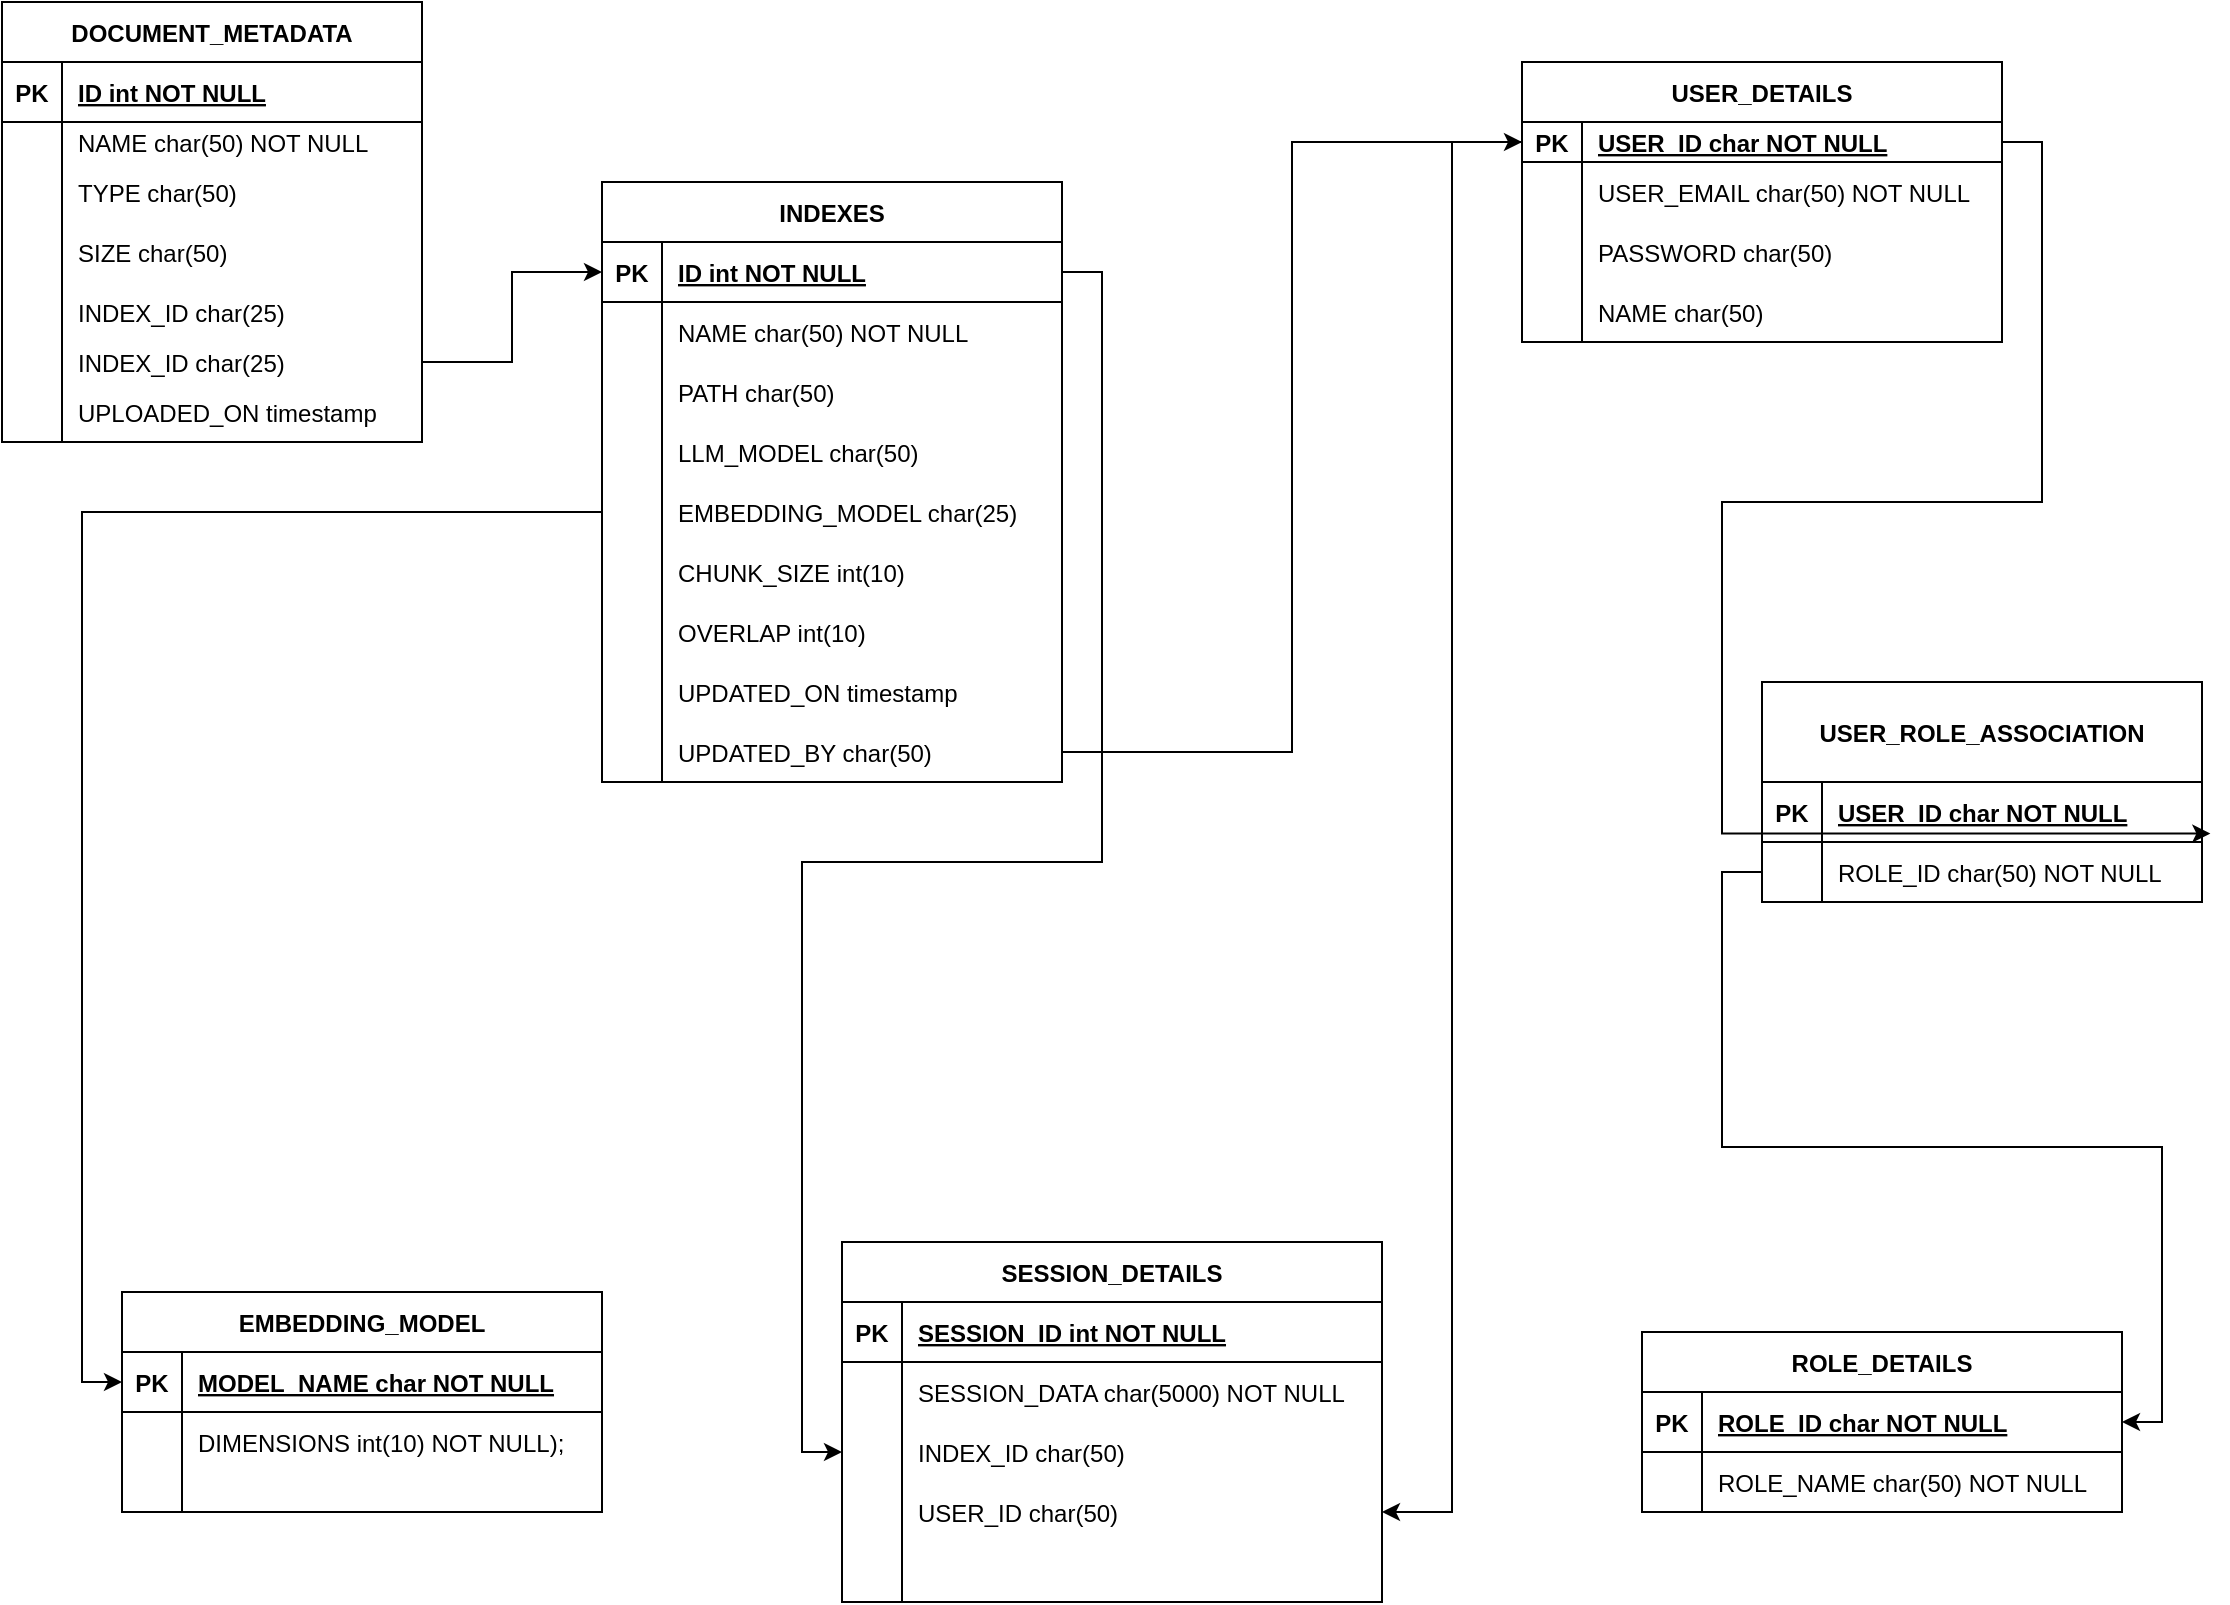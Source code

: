 <mxfile version="23.1.5" type="github">
  <diagram name="Page-1" id="3gKNYma51XIBXR1FNmMy">
    <mxGraphModel dx="2295" dy="815" grid="1" gridSize="10" guides="1" tooltips="1" connect="1" arrows="1" fold="1" page="1" pageScale="1" pageWidth="827" pageHeight="1169" math="0" shadow="0">
      <root>
        <mxCell id="0" />
        <mxCell id="1" parent="0" />
        <mxCell id="nR1EskQ-tZVImP8CakzI-69" value="DOCUMENT_METADATA" style="shape=table;startSize=30;container=1;collapsible=1;childLayout=tableLayout;fixedRows=1;rowLines=0;fontStyle=1;align=center;resizeLast=1;" vertex="1" parent="1">
          <mxGeometry x="-190" y="70" width="210" height="220" as="geometry" />
        </mxCell>
        <mxCell id="nR1EskQ-tZVImP8CakzI-70" value="" style="shape=tableRow;horizontal=0;startSize=0;swimlaneHead=0;swimlaneBody=0;fillColor=none;collapsible=0;dropTarget=0;points=[[0,0.5],[1,0.5]];portConstraint=eastwest;strokeColor=inherit;top=0;left=0;right=0;bottom=1;" vertex="1" parent="nR1EskQ-tZVImP8CakzI-69">
          <mxGeometry y="30" width="210" height="30" as="geometry" />
        </mxCell>
        <mxCell id="nR1EskQ-tZVImP8CakzI-71" value="PK" style="shape=partialRectangle;overflow=hidden;connectable=0;fillColor=none;strokeColor=inherit;top=0;left=0;bottom=0;right=0;fontStyle=1;" vertex="1" parent="nR1EskQ-tZVImP8CakzI-70">
          <mxGeometry width="30" height="30" as="geometry">
            <mxRectangle width="30" height="30" as="alternateBounds" />
          </mxGeometry>
        </mxCell>
        <mxCell id="nR1EskQ-tZVImP8CakzI-72" value="ID int NOT NULL " style="shape=partialRectangle;overflow=hidden;connectable=0;fillColor=none;align=left;strokeColor=inherit;top=0;left=0;bottom=0;right=0;spacingLeft=6;fontStyle=5;" vertex="1" parent="nR1EskQ-tZVImP8CakzI-70">
          <mxGeometry x="30" width="180" height="30" as="geometry">
            <mxRectangle width="180" height="30" as="alternateBounds" />
          </mxGeometry>
        </mxCell>
        <mxCell id="nR1EskQ-tZVImP8CakzI-73" value="" style="shape=tableRow;horizontal=0;startSize=0;swimlaneHead=0;swimlaneBody=0;fillColor=none;collapsible=0;dropTarget=0;points=[[0,0.5],[1,0.5]];portConstraint=eastwest;strokeColor=inherit;top=0;left=0;right=0;bottom=0;" vertex="1" parent="nR1EskQ-tZVImP8CakzI-69">
          <mxGeometry y="60" width="210" height="20" as="geometry" />
        </mxCell>
        <mxCell id="nR1EskQ-tZVImP8CakzI-74" value="" style="shape=partialRectangle;overflow=hidden;connectable=0;fillColor=none;strokeColor=inherit;top=0;left=0;bottom=0;right=0;" vertex="1" parent="nR1EskQ-tZVImP8CakzI-73">
          <mxGeometry width="30" height="20" as="geometry">
            <mxRectangle width="30" height="20" as="alternateBounds" />
          </mxGeometry>
        </mxCell>
        <mxCell id="nR1EskQ-tZVImP8CakzI-75" value="NAME char(50) NOT NULL" style="shape=partialRectangle;overflow=hidden;connectable=0;fillColor=none;align=left;strokeColor=inherit;top=0;left=0;bottom=0;right=0;spacingLeft=6;" vertex="1" parent="nR1EskQ-tZVImP8CakzI-73">
          <mxGeometry x="30" width="180" height="20" as="geometry">
            <mxRectangle width="180" height="20" as="alternateBounds" />
          </mxGeometry>
        </mxCell>
        <mxCell id="nR1EskQ-tZVImP8CakzI-76" value="" style="shape=tableRow;horizontal=0;startSize=0;swimlaneHead=0;swimlaneBody=0;fillColor=none;collapsible=0;dropTarget=0;points=[[0,0.5],[1,0.5]];portConstraint=eastwest;strokeColor=inherit;top=0;left=0;right=0;bottom=0;" vertex="1" parent="nR1EskQ-tZVImP8CakzI-69">
          <mxGeometry y="80" width="210" height="30" as="geometry" />
        </mxCell>
        <mxCell id="nR1EskQ-tZVImP8CakzI-77" value="" style="shape=partialRectangle;overflow=hidden;connectable=0;fillColor=none;strokeColor=inherit;top=0;left=0;bottom=0;right=0;" vertex="1" parent="nR1EskQ-tZVImP8CakzI-76">
          <mxGeometry width="30" height="30" as="geometry">
            <mxRectangle width="30" height="30" as="alternateBounds" />
          </mxGeometry>
        </mxCell>
        <mxCell id="nR1EskQ-tZVImP8CakzI-78" value="TYPE char(50)" style="shape=partialRectangle;overflow=hidden;connectable=0;fillColor=none;align=left;strokeColor=inherit;top=0;left=0;bottom=0;right=0;spacingLeft=6;" vertex="1" parent="nR1EskQ-tZVImP8CakzI-76">
          <mxGeometry x="30" width="180" height="30" as="geometry">
            <mxRectangle width="180" height="30" as="alternateBounds" />
          </mxGeometry>
        </mxCell>
        <mxCell id="nR1EskQ-tZVImP8CakzI-79" value="" style="shape=tableRow;horizontal=0;startSize=0;swimlaneHead=0;swimlaneBody=0;fillColor=none;collapsible=0;dropTarget=0;points=[[0,0.5],[1,0.5]];portConstraint=eastwest;strokeColor=inherit;top=0;left=0;right=0;bottom=0;" vertex="1" parent="nR1EskQ-tZVImP8CakzI-69">
          <mxGeometry y="110" width="210" height="30" as="geometry" />
        </mxCell>
        <mxCell id="nR1EskQ-tZVImP8CakzI-80" value="" style="shape=partialRectangle;overflow=hidden;connectable=0;fillColor=none;strokeColor=inherit;top=0;left=0;bottom=0;right=0;" vertex="1" parent="nR1EskQ-tZVImP8CakzI-79">
          <mxGeometry width="30" height="30" as="geometry">
            <mxRectangle width="30" height="30" as="alternateBounds" />
          </mxGeometry>
        </mxCell>
        <mxCell id="nR1EskQ-tZVImP8CakzI-81" value="SIZE char(50)" style="shape=partialRectangle;overflow=hidden;connectable=0;fillColor=none;align=left;strokeColor=inherit;top=0;left=0;bottom=0;right=0;spacingLeft=6;" vertex="1" parent="nR1EskQ-tZVImP8CakzI-79">
          <mxGeometry x="30" width="180" height="30" as="geometry">
            <mxRectangle width="180" height="30" as="alternateBounds" />
          </mxGeometry>
        </mxCell>
        <mxCell id="nR1EskQ-tZVImP8CakzI-82" value="" style="shape=tableRow;horizontal=0;startSize=0;swimlaneHead=0;swimlaneBody=0;fillColor=none;collapsible=0;dropTarget=0;points=[[0,0.5],[1,0.5]];portConstraint=eastwest;strokeColor=inherit;top=0;left=0;right=0;bottom=0;" vertex="1" parent="nR1EskQ-tZVImP8CakzI-69">
          <mxGeometry y="140" width="210" height="30" as="geometry" />
        </mxCell>
        <mxCell id="nR1EskQ-tZVImP8CakzI-83" value="" style="shape=partialRectangle;overflow=hidden;connectable=0;fillColor=none;strokeColor=inherit;top=0;left=0;bottom=0;right=0;" vertex="1" parent="nR1EskQ-tZVImP8CakzI-82">
          <mxGeometry width="30" height="30" as="geometry">
            <mxRectangle width="30" height="30" as="alternateBounds" />
          </mxGeometry>
        </mxCell>
        <mxCell id="nR1EskQ-tZVImP8CakzI-84" value="INDEX_ID char(25)" style="shape=partialRectangle;overflow=hidden;connectable=0;fillColor=none;align=left;strokeColor=inherit;top=0;left=0;bottom=0;right=0;spacingLeft=6;" vertex="1" parent="nR1EskQ-tZVImP8CakzI-82">
          <mxGeometry x="30" width="180" height="30" as="geometry">
            <mxRectangle width="180" height="30" as="alternateBounds" />
          </mxGeometry>
        </mxCell>
        <mxCell id="nR1EskQ-tZVImP8CakzI-116" value="" style="shape=tableRow;horizontal=0;startSize=0;swimlaneHead=0;swimlaneBody=0;fillColor=none;collapsible=0;dropTarget=0;points=[[0,0.5],[1,0.5]];portConstraint=eastwest;strokeColor=inherit;top=0;left=0;right=0;bottom=0;" vertex="1" parent="nR1EskQ-tZVImP8CakzI-69">
          <mxGeometry y="170" width="210" height="20" as="geometry" />
        </mxCell>
        <mxCell id="nR1EskQ-tZVImP8CakzI-117" value="" style="shape=partialRectangle;overflow=hidden;connectable=0;fillColor=none;strokeColor=inherit;top=0;left=0;bottom=0;right=0;" vertex="1" parent="nR1EskQ-tZVImP8CakzI-116">
          <mxGeometry width="30" height="20" as="geometry">
            <mxRectangle width="30" height="20" as="alternateBounds" />
          </mxGeometry>
        </mxCell>
        <mxCell id="nR1EskQ-tZVImP8CakzI-118" value="INDEX_ID char(25)" style="shape=partialRectangle;overflow=hidden;connectable=0;fillColor=none;align=left;strokeColor=inherit;top=0;left=0;bottom=0;right=0;spacingLeft=6;" vertex="1" parent="nR1EskQ-tZVImP8CakzI-116">
          <mxGeometry x="30" width="180" height="20" as="geometry">
            <mxRectangle width="180" height="20" as="alternateBounds" />
          </mxGeometry>
        </mxCell>
        <mxCell id="nR1EskQ-tZVImP8CakzI-85" value="" style="shape=tableRow;horizontal=0;startSize=0;swimlaneHead=0;swimlaneBody=0;fillColor=none;collapsible=0;dropTarget=0;points=[[0,0.5],[1,0.5]];portConstraint=eastwest;strokeColor=inherit;top=0;left=0;right=0;bottom=0;" vertex="1" parent="nR1EskQ-tZVImP8CakzI-69">
          <mxGeometry y="190" width="210" height="30" as="geometry" />
        </mxCell>
        <mxCell id="nR1EskQ-tZVImP8CakzI-86" value="" style="shape=partialRectangle;overflow=hidden;connectable=0;fillColor=none;strokeColor=inherit;top=0;left=0;bottom=0;right=0;" vertex="1" parent="nR1EskQ-tZVImP8CakzI-85">
          <mxGeometry width="30" height="30" as="geometry">
            <mxRectangle width="30" height="30" as="alternateBounds" />
          </mxGeometry>
        </mxCell>
        <mxCell id="nR1EskQ-tZVImP8CakzI-87" value="UPLOADED_ON timestamp" style="shape=partialRectangle;overflow=hidden;connectable=0;fillColor=none;align=left;strokeColor=inherit;top=0;left=0;bottom=0;right=0;spacingLeft=6;" vertex="1" parent="nR1EskQ-tZVImP8CakzI-85">
          <mxGeometry x="30" width="180" height="30" as="geometry">
            <mxRectangle width="180" height="30" as="alternateBounds" />
          </mxGeometry>
        </mxCell>
        <mxCell id="nR1EskQ-tZVImP8CakzI-88" value="INDEXES" style="shape=table;startSize=30;container=1;collapsible=1;childLayout=tableLayout;fixedRows=1;rowLines=0;fontStyle=1;align=center;resizeLast=1;" vertex="1" parent="1">
          <mxGeometry x="110" y="160" width="230" height="300" as="geometry" />
        </mxCell>
        <mxCell id="nR1EskQ-tZVImP8CakzI-89" value="" style="shape=tableRow;horizontal=0;startSize=0;swimlaneHead=0;swimlaneBody=0;fillColor=none;collapsible=0;dropTarget=0;points=[[0,0.5],[1,0.5]];portConstraint=eastwest;strokeColor=inherit;top=0;left=0;right=0;bottom=1;" vertex="1" parent="nR1EskQ-tZVImP8CakzI-88">
          <mxGeometry y="30" width="230" height="30" as="geometry" />
        </mxCell>
        <mxCell id="nR1EskQ-tZVImP8CakzI-90" value="PK" style="shape=partialRectangle;overflow=hidden;connectable=0;fillColor=none;strokeColor=inherit;top=0;left=0;bottom=0;right=0;fontStyle=1;" vertex="1" parent="nR1EskQ-tZVImP8CakzI-89">
          <mxGeometry width="30" height="30" as="geometry">
            <mxRectangle width="30" height="30" as="alternateBounds" />
          </mxGeometry>
        </mxCell>
        <mxCell id="nR1EskQ-tZVImP8CakzI-91" value="ID int NOT NULL " style="shape=partialRectangle;overflow=hidden;connectable=0;fillColor=none;align=left;strokeColor=inherit;top=0;left=0;bottom=0;right=0;spacingLeft=6;fontStyle=5;" vertex="1" parent="nR1EskQ-tZVImP8CakzI-89">
          <mxGeometry x="30" width="200" height="30" as="geometry">
            <mxRectangle width="200" height="30" as="alternateBounds" />
          </mxGeometry>
        </mxCell>
        <mxCell id="nR1EskQ-tZVImP8CakzI-92" value="" style="shape=tableRow;horizontal=0;startSize=0;swimlaneHead=0;swimlaneBody=0;fillColor=none;collapsible=0;dropTarget=0;points=[[0,0.5],[1,0.5]];portConstraint=eastwest;strokeColor=inherit;top=0;left=0;right=0;bottom=0;" vertex="1" parent="nR1EskQ-tZVImP8CakzI-88">
          <mxGeometry y="60" width="230" height="30" as="geometry" />
        </mxCell>
        <mxCell id="nR1EskQ-tZVImP8CakzI-93" value="" style="shape=partialRectangle;overflow=hidden;connectable=0;fillColor=none;strokeColor=inherit;top=0;left=0;bottom=0;right=0;" vertex="1" parent="nR1EskQ-tZVImP8CakzI-92">
          <mxGeometry width="30" height="30" as="geometry">
            <mxRectangle width="30" height="30" as="alternateBounds" />
          </mxGeometry>
        </mxCell>
        <mxCell id="nR1EskQ-tZVImP8CakzI-94" value="NAME char(50) NOT NULL" style="shape=partialRectangle;overflow=hidden;connectable=0;fillColor=none;align=left;strokeColor=inherit;top=0;left=0;bottom=0;right=0;spacingLeft=6;" vertex="1" parent="nR1EskQ-tZVImP8CakzI-92">
          <mxGeometry x="30" width="200" height="30" as="geometry">
            <mxRectangle width="200" height="30" as="alternateBounds" />
          </mxGeometry>
        </mxCell>
        <mxCell id="nR1EskQ-tZVImP8CakzI-95" value="" style="shape=tableRow;horizontal=0;startSize=0;swimlaneHead=0;swimlaneBody=0;fillColor=none;collapsible=0;dropTarget=0;points=[[0,0.5],[1,0.5]];portConstraint=eastwest;strokeColor=inherit;top=0;left=0;right=0;bottom=0;" vertex="1" parent="nR1EskQ-tZVImP8CakzI-88">
          <mxGeometry y="90" width="230" height="30" as="geometry" />
        </mxCell>
        <mxCell id="nR1EskQ-tZVImP8CakzI-96" value="" style="shape=partialRectangle;overflow=hidden;connectable=0;fillColor=none;strokeColor=inherit;top=0;left=0;bottom=0;right=0;" vertex="1" parent="nR1EskQ-tZVImP8CakzI-95">
          <mxGeometry width="30" height="30" as="geometry">
            <mxRectangle width="30" height="30" as="alternateBounds" />
          </mxGeometry>
        </mxCell>
        <mxCell id="nR1EskQ-tZVImP8CakzI-97" value="PATH char(50)" style="shape=partialRectangle;overflow=hidden;connectable=0;fillColor=none;align=left;strokeColor=inherit;top=0;left=0;bottom=0;right=0;spacingLeft=6;" vertex="1" parent="nR1EskQ-tZVImP8CakzI-95">
          <mxGeometry x="30" width="200" height="30" as="geometry">
            <mxRectangle width="200" height="30" as="alternateBounds" />
          </mxGeometry>
        </mxCell>
        <mxCell id="nR1EskQ-tZVImP8CakzI-98" value="" style="shape=tableRow;horizontal=0;startSize=0;swimlaneHead=0;swimlaneBody=0;fillColor=none;collapsible=0;dropTarget=0;points=[[0,0.5],[1,0.5]];portConstraint=eastwest;strokeColor=inherit;top=0;left=0;right=0;bottom=0;" vertex="1" parent="nR1EskQ-tZVImP8CakzI-88">
          <mxGeometry y="120" width="230" height="30" as="geometry" />
        </mxCell>
        <mxCell id="nR1EskQ-tZVImP8CakzI-99" value="" style="shape=partialRectangle;overflow=hidden;connectable=0;fillColor=none;strokeColor=inherit;top=0;left=0;bottom=0;right=0;" vertex="1" parent="nR1EskQ-tZVImP8CakzI-98">
          <mxGeometry width="30" height="30" as="geometry">
            <mxRectangle width="30" height="30" as="alternateBounds" />
          </mxGeometry>
        </mxCell>
        <mxCell id="nR1EskQ-tZVImP8CakzI-100" value="LLM_MODEL char(50)" style="shape=partialRectangle;overflow=hidden;connectable=0;fillColor=none;align=left;strokeColor=inherit;top=0;left=0;bottom=0;right=0;spacingLeft=6;" vertex="1" parent="nR1EskQ-tZVImP8CakzI-98">
          <mxGeometry x="30" width="200" height="30" as="geometry">
            <mxRectangle width="200" height="30" as="alternateBounds" />
          </mxGeometry>
        </mxCell>
        <mxCell id="nR1EskQ-tZVImP8CakzI-101" value="" style="shape=tableRow;horizontal=0;startSize=0;swimlaneHead=0;swimlaneBody=0;fillColor=none;collapsible=0;dropTarget=0;points=[[0,0.5],[1,0.5]];portConstraint=eastwest;strokeColor=inherit;top=0;left=0;right=0;bottom=0;" vertex="1" parent="nR1EskQ-tZVImP8CakzI-88">
          <mxGeometry y="150" width="230" height="30" as="geometry" />
        </mxCell>
        <mxCell id="nR1EskQ-tZVImP8CakzI-102" value="" style="shape=partialRectangle;overflow=hidden;connectable=0;fillColor=none;strokeColor=inherit;top=0;left=0;bottom=0;right=0;" vertex="1" parent="nR1EskQ-tZVImP8CakzI-101">
          <mxGeometry width="30" height="30" as="geometry">
            <mxRectangle width="30" height="30" as="alternateBounds" />
          </mxGeometry>
        </mxCell>
        <mxCell id="nR1EskQ-tZVImP8CakzI-103" value="EMBEDDING_MODEL char(25)" style="shape=partialRectangle;overflow=hidden;connectable=0;fillColor=none;align=left;strokeColor=inherit;top=0;left=0;bottom=0;right=0;spacingLeft=6;" vertex="1" parent="nR1EskQ-tZVImP8CakzI-101">
          <mxGeometry x="30" width="200" height="30" as="geometry">
            <mxRectangle width="200" height="30" as="alternateBounds" />
          </mxGeometry>
        </mxCell>
        <mxCell id="nR1EskQ-tZVImP8CakzI-104" value="" style="shape=tableRow;horizontal=0;startSize=0;swimlaneHead=0;swimlaneBody=0;fillColor=none;collapsible=0;dropTarget=0;points=[[0,0.5],[1,0.5]];portConstraint=eastwest;strokeColor=inherit;top=0;left=0;right=0;bottom=0;" vertex="1" parent="nR1EskQ-tZVImP8CakzI-88">
          <mxGeometry y="180" width="230" height="30" as="geometry" />
        </mxCell>
        <mxCell id="nR1EskQ-tZVImP8CakzI-105" value="" style="shape=partialRectangle;overflow=hidden;connectable=0;fillColor=none;strokeColor=inherit;top=0;left=0;bottom=0;right=0;" vertex="1" parent="nR1EskQ-tZVImP8CakzI-104">
          <mxGeometry width="30" height="30" as="geometry">
            <mxRectangle width="30" height="30" as="alternateBounds" />
          </mxGeometry>
        </mxCell>
        <mxCell id="nR1EskQ-tZVImP8CakzI-106" value="CHUNK_SIZE int(10)" style="shape=partialRectangle;overflow=hidden;connectable=0;fillColor=none;align=left;strokeColor=inherit;top=0;left=0;bottom=0;right=0;spacingLeft=6;" vertex="1" parent="nR1EskQ-tZVImP8CakzI-104">
          <mxGeometry x="30" width="200" height="30" as="geometry">
            <mxRectangle width="200" height="30" as="alternateBounds" />
          </mxGeometry>
        </mxCell>
        <mxCell id="nR1EskQ-tZVImP8CakzI-107" value="" style="shape=tableRow;horizontal=0;startSize=0;swimlaneHead=0;swimlaneBody=0;fillColor=none;collapsible=0;dropTarget=0;points=[[0,0.5],[1,0.5]];portConstraint=eastwest;strokeColor=inherit;top=0;left=0;right=0;bottom=0;" vertex="1" parent="nR1EskQ-tZVImP8CakzI-88">
          <mxGeometry y="210" width="230" height="30" as="geometry" />
        </mxCell>
        <mxCell id="nR1EskQ-tZVImP8CakzI-108" value="" style="shape=partialRectangle;overflow=hidden;connectable=0;fillColor=none;strokeColor=inherit;top=0;left=0;bottom=0;right=0;" vertex="1" parent="nR1EskQ-tZVImP8CakzI-107">
          <mxGeometry width="30" height="30" as="geometry">
            <mxRectangle width="30" height="30" as="alternateBounds" />
          </mxGeometry>
        </mxCell>
        <mxCell id="nR1EskQ-tZVImP8CakzI-109" value="OVERLAP int(10)" style="shape=partialRectangle;overflow=hidden;connectable=0;fillColor=none;align=left;strokeColor=inherit;top=0;left=0;bottom=0;right=0;spacingLeft=6;" vertex="1" parent="nR1EskQ-tZVImP8CakzI-107">
          <mxGeometry x="30" width="200" height="30" as="geometry">
            <mxRectangle width="200" height="30" as="alternateBounds" />
          </mxGeometry>
        </mxCell>
        <mxCell id="nR1EskQ-tZVImP8CakzI-110" value="" style="shape=tableRow;horizontal=0;startSize=0;swimlaneHead=0;swimlaneBody=0;fillColor=none;collapsible=0;dropTarget=0;points=[[0,0.5],[1,0.5]];portConstraint=eastwest;strokeColor=inherit;top=0;left=0;right=0;bottom=0;" vertex="1" parent="nR1EskQ-tZVImP8CakzI-88">
          <mxGeometry y="240" width="230" height="30" as="geometry" />
        </mxCell>
        <mxCell id="nR1EskQ-tZVImP8CakzI-111" value="" style="shape=partialRectangle;overflow=hidden;connectable=0;fillColor=none;strokeColor=inherit;top=0;left=0;bottom=0;right=0;" vertex="1" parent="nR1EskQ-tZVImP8CakzI-110">
          <mxGeometry width="30" height="30" as="geometry">
            <mxRectangle width="30" height="30" as="alternateBounds" />
          </mxGeometry>
        </mxCell>
        <mxCell id="nR1EskQ-tZVImP8CakzI-112" value="UPDATED_ON timestamp" style="shape=partialRectangle;overflow=hidden;connectable=0;fillColor=none;align=left;strokeColor=inherit;top=0;left=0;bottom=0;right=0;spacingLeft=6;" vertex="1" parent="nR1EskQ-tZVImP8CakzI-110">
          <mxGeometry x="30" width="200" height="30" as="geometry">
            <mxRectangle width="200" height="30" as="alternateBounds" />
          </mxGeometry>
        </mxCell>
        <mxCell id="nR1EskQ-tZVImP8CakzI-113" value="" style="shape=tableRow;horizontal=0;startSize=0;swimlaneHead=0;swimlaneBody=0;fillColor=none;collapsible=0;dropTarget=0;points=[[0,0.5],[1,0.5]];portConstraint=eastwest;strokeColor=inherit;top=0;left=0;right=0;bottom=0;" vertex="1" parent="nR1EskQ-tZVImP8CakzI-88">
          <mxGeometry y="270" width="230" height="30" as="geometry" />
        </mxCell>
        <mxCell id="nR1EskQ-tZVImP8CakzI-114" value="" style="shape=partialRectangle;overflow=hidden;connectable=0;fillColor=none;strokeColor=inherit;top=0;left=0;bottom=0;right=0;" vertex="1" parent="nR1EskQ-tZVImP8CakzI-113">
          <mxGeometry width="30" height="30" as="geometry">
            <mxRectangle width="30" height="30" as="alternateBounds" />
          </mxGeometry>
        </mxCell>
        <mxCell id="nR1EskQ-tZVImP8CakzI-115" value="UPDATED_BY char(50)" style="shape=partialRectangle;overflow=hidden;connectable=0;fillColor=none;align=left;strokeColor=inherit;top=0;left=0;bottom=0;right=0;spacingLeft=6;" vertex="1" parent="nR1EskQ-tZVImP8CakzI-113">
          <mxGeometry x="30" width="200" height="30" as="geometry">
            <mxRectangle width="200" height="30" as="alternateBounds" />
          </mxGeometry>
        </mxCell>
        <mxCell id="nR1EskQ-tZVImP8CakzI-122" style="edgeStyle=orthogonalEdgeStyle;rounded=0;orthogonalLoop=1;jettySize=auto;html=1;entryX=0;entryY=0.5;entryDx=0;entryDy=0;" edge="1" parent="1" source="nR1EskQ-tZVImP8CakzI-116" target="nR1EskQ-tZVImP8CakzI-89">
          <mxGeometry relative="1" as="geometry" />
        </mxCell>
        <mxCell id="nR1EskQ-tZVImP8CakzI-123" value="EMBEDDING_MODEL" style="shape=table;startSize=30;container=1;collapsible=1;childLayout=tableLayout;fixedRows=1;rowLines=0;fontStyle=1;align=center;resizeLast=1;" vertex="1" parent="1">
          <mxGeometry x="-130" y="715" width="240" height="110" as="geometry" />
        </mxCell>
        <mxCell id="nR1EskQ-tZVImP8CakzI-124" value="" style="shape=tableRow;horizontal=0;startSize=0;swimlaneHead=0;swimlaneBody=0;fillColor=none;collapsible=0;dropTarget=0;points=[[0,0.5],[1,0.5]];portConstraint=eastwest;strokeColor=inherit;top=0;left=0;right=0;bottom=1;" vertex="1" parent="nR1EskQ-tZVImP8CakzI-123">
          <mxGeometry y="30" width="240" height="30" as="geometry" />
        </mxCell>
        <mxCell id="nR1EskQ-tZVImP8CakzI-125" value="PK" style="shape=partialRectangle;overflow=hidden;connectable=0;fillColor=none;strokeColor=inherit;top=0;left=0;bottom=0;right=0;fontStyle=1;" vertex="1" parent="nR1EskQ-tZVImP8CakzI-124">
          <mxGeometry width="30" height="30" as="geometry">
            <mxRectangle width="30" height="30" as="alternateBounds" />
          </mxGeometry>
        </mxCell>
        <mxCell id="nR1EskQ-tZVImP8CakzI-126" value="MODEL_NAME char NOT NULL " style="shape=partialRectangle;overflow=hidden;connectable=0;fillColor=none;align=left;strokeColor=inherit;top=0;left=0;bottom=0;right=0;spacingLeft=6;fontStyle=5;" vertex="1" parent="nR1EskQ-tZVImP8CakzI-124">
          <mxGeometry x="30" width="210" height="30" as="geometry">
            <mxRectangle width="210" height="30" as="alternateBounds" />
          </mxGeometry>
        </mxCell>
        <mxCell id="nR1EskQ-tZVImP8CakzI-127" value="" style="shape=tableRow;horizontal=0;startSize=0;swimlaneHead=0;swimlaneBody=0;fillColor=none;collapsible=0;dropTarget=0;points=[[0,0.5],[1,0.5]];portConstraint=eastwest;strokeColor=inherit;top=0;left=0;right=0;bottom=0;" vertex="1" parent="nR1EskQ-tZVImP8CakzI-123">
          <mxGeometry y="60" width="240" height="30" as="geometry" />
        </mxCell>
        <mxCell id="nR1EskQ-tZVImP8CakzI-128" value="" style="shape=partialRectangle;overflow=hidden;connectable=0;fillColor=none;strokeColor=inherit;top=0;left=0;bottom=0;right=0;" vertex="1" parent="nR1EskQ-tZVImP8CakzI-127">
          <mxGeometry width="30" height="30" as="geometry">
            <mxRectangle width="30" height="30" as="alternateBounds" />
          </mxGeometry>
        </mxCell>
        <mxCell id="nR1EskQ-tZVImP8CakzI-129" value="DIMENSIONS int(10) NOT NULL);" style="shape=partialRectangle;overflow=hidden;connectable=0;fillColor=none;align=left;strokeColor=inherit;top=0;left=0;bottom=0;right=0;spacingLeft=6;" vertex="1" parent="nR1EskQ-tZVImP8CakzI-127">
          <mxGeometry x="30" width="210" height="30" as="geometry">
            <mxRectangle width="210" height="30" as="alternateBounds" />
          </mxGeometry>
        </mxCell>
        <mxCell id="nR1EskQ-tZVImP8CakzI-130" value="" style="shape=tableRow;horizontal=0;startSize=0;swimlaneHead=0;swimlaneBody=0;fillColor=none;collapsible=0;dropTarget=0;points=[[0,0.5],[1,0.5]];portConstraint=eastwest;strokeColor=inherit;top=0;left=0;right=0;bottom=0;" vertex="1" parent="nR1EskQ-tZVImP8CakzI-123">
          <mxGeometry y="90" width="240" height="20" as="geometry" />
        </mxCell>
        <mxCell id="nR1EskQ-tZVImP8CakzI-131" value="" style="shape=partialRectangle;overflow=hidden;connectable=0;fillColor=none;strokeColor=inherit;top=0;left=0;bottom=0;right=0;" vertex="1" parent="nR1EskQ-tZVImP8CakzI-130">
          <mxGeometry width="30" height="20" as="geometry">
            <mxRectangle width="30" height="20" as="alternateBounds" />
          </mxGeometry>
        </mxCell>
        <mxCell id="nR1EskQ-tZVImP8CakzI-132" value="" style="shape=partialRectangle;overflow=hidden;connectable=0;fillColor=none;align=left;strokeColor=inherit;top=0;left=0;bottom=0;right=0;spacingLeft=6;" vertex="1" parent="nR1EskQ-tZVImP8CakzI-130">
          <mxGeometry x="30" width="210" height="20" as="geometry">
            <mxRectangle width="210" height="20" as="alternateBounds" />
          </mxGeometry>
        </mxCell>
        <mxCell id="nR1EskQ-tZVImP8CakzI-133" style="edgeStyle=orthogonalEdgeStyle;rounded=0;orthogonalLoop=1;jettySize=auto;html=1;entryX=0;entryY=0.5;entryDx=0;entryDy=0;" edge="1" parent="1" source="nR1EskQ-tZVImP8CakzI-101" target="nR1EskQ-tZVImP8CakzI-124">
          <mxGeometry relative="1" as="geometry" />
        </mxCell>
        <mxCell id="nR1EskQ-tZVImP8CakzI-134" value="USER_DETAILS" style="shape=table;startSize=30;container=1;collapsible=1;childLayout=tableLayout;fixedRows=1;rowLines=0;fontStyle=1;align=center;resizeLast=1;" vertex="1" parent="1">
          <mxGeometry x="570" y="100" width="240" height="140" as="geometry" />
        </mxCell>
        <mxCell id="nR1EskQ-tZVImP8CakzI-135" value="" style="shape=tableRow;horizontal=0;startSize=0;swimlaneHead=0;swimlaneBody=0;fillColor=none;collapsible=0;dropTarget=0;points=[[0,0.5],[1,0.5]];portConstraint=eastwest;strokeColor=inherit;top=0;left=0;right=0;bottom=1;" vertex="1" parent="nR1EskQ-tZVImP8CakzI-134">
          <mxGeometry y="30" width="240" height="20" as="geometry" />
        </mxCell>
        <mxCell id="nR1EskQ-tZVImP8CakzI-136" value="PK" style="shape=partialRectangle;overflow=hidden;connectable=0;fillColor=none;strokeColor=inherit;top=0;left=0;bottom=0;right=0;fontStyle=1;" vertex="1" parent="nR1EskQ-tZVImP8CakzI-135">
          <mxGeometry width="30" height="20" as="geometry">
            <mxRectangle width="30" height="20" as="alternateBounds" />
          </mxGeometry>
        </mxCell>
        <mxCell id="nR1EskQ-tZVImP8CakzI-137" value="USER_ID char NOT NULL " style="shape=partialRectangle;overflow=hidden;connectable=0;fillColor=none;align=left;strokeColor=inherit;top=0;left=0;bottom=0;right=0;spacingLeft=6;fontStyle=5;" vertex="1" parent="nR1EskQ-tZVImP8CakzI-135">
          <mxGeometry x="30" width="210" height="20" as="geometry">
            <mxRectangle width="210" height="20" as="alternateBounds" />
          </mxGeometry>
        </mxCell>
        <mxCell id="nR1EskQ-tZVImP8CakzI-138" value="" style="shape=tableRow;horizontal=0;startSize=0;swimlaneHead=0;swimlaneBody=0;fillColor=none;collapsible=0;dropTarget=0;points=[[0,0.5],[1,0.5]];portConstraint=eastwest;strokeColor=inherit;top=0;left=0;right=0;bottom=0;" vertex="1" parent="nR1EskQ-tZVImP8CakzI-134">
          <mxGeometry y="50" width="240" height="30" as="geometry" />
        </mxCell>
        <mxCell id="nR1EskQ-tZVImP8CakzI-139" value="" style="shape=partialRectangle;overflow=hidden;connectable=0;fillColor=none;strokeColor=inherit;top=0;left=0;bottom=0;right=0;" vertex="1" parent="nR1EskQ-tZVImP8CakzI-138">
          <mxGeometry width="30" height="30" as="geometry">
            <mxRectangle width="30" height="30" as="alternateBounds" />
          </mxGeometry>
        </mxCell>
        <mxCell id="nR1EskQ-tZVImP8CakzI-140" value="USER_EMAIL char(50) NOT NULL" style="shape=partialRectangle;overflow=hidden;connectable=0;fillColor=none;align=left;strokeColor=inherit;top=0;left=0;bottom=0;right=0;spacingLeft=6;" vertex="1" parent="nR1EskQ-tZVImP8CakzI-138">
          <mxGeometry x="30" width="210" height="30" as="geometry">
            <mxRectangle width="210" height="30" as="alternateBounds" />
          </mxGeometry>
        </mxCell>
        <mxCell id="nR1EskQ-tZVImP8CakzI-141" value="" style="shape=tableRow;horizontal=0;startSize=0;swimlaneHead=0;swimlaneBody=0;fillColor=none;collapsible=0;dropTarget=0;points=[[0,0.5],[1,0.5]];portConstraint=eastwest;strokeColor=inherit;top=0;left=0;right=0;bottom=0;" vertex="1" parent="nR1EskQ-tZVImP8CakzI-134">
          <mxGeometry y="80" width="240" height="30" as="geometry" />
        </mxCell>
        <mxCell id="nR1EskQ-tZVImP8CakzI-142" value="" style="shape=partialRectangle;overflow=hidden;connectable=0;fillColor=none;strokeColor=inherit;top=0;left=0;bottom=0;right=0;" vertex="1" parent="nR1EskQ-tZVImP8CakzI-141">
          <mxGeometry width="30" height="30" as="geometry">
            <mxRectangle width="30" height="30" as="alternateBounds" />
          </mxGeometry>
        </mxCell>
        <mxCell id="nR1EskQ-tZVImP8CakzI-143" value="PASSWORD char(50)" style="shape=partialRectangle;overflow=hidden;connectable=0;fillColor=none;align=left;strokeColor=inherit;top=0;left=0;bottom=0;right=0;spacingLeft=6;" vertex="1" parent="nR1EskQ-tZVImP8CakzI-141">
          <mxGeometry x="30" width="210" height="30" as="geometry">
            <mxRectangle width="210" height="30" as="alternateBounds" />
          </mxGeometry>
        </mxCell>
        <mxCell id="nR1EskQ-tZVImP8CakzI-144" value="" style="shape=tableRow;horizontal=0;startSize=0;swimlaneHead=0;swimlaneBody=0;fillColor=none;collapsible=0;dropTarget=0;points=[[0,0.5],[1,0.5]];portConstraint=eastwest;strokeColor=inherit;top=0;left=0;right=0;bottom=0;" vertex="1" parent="nR1EskQ-tZVImP8CakzI-134">
          <mxGeometry y="110" width="240" height="30" as="geometry" />
        </mxCell>
        <mxCell id="nR1EskQ-tZVImP8CakzI-145" value="" style="shape=partialRectangle;overflow=hidden;connectable=0;fillColor=none;strokeColor=inherit;top=0;left=0;bottom=0;right=0;" vertex="1" parent="nR1EskQ-tZVImP8CakzI-144">
          <mxGeometry width="30" height="30" as="geometry">
            <mxRectangle width="30" height="30" as="alternateBounds" />
          </mxGeometry>
        </mxCell>
        <mxCell id="nR1EskQ-tZVImP8CakzI-146" value="NAME char(50)" style="shape=partialRectangle;overflow=hidden;connectable=0;fillColor=none;align=left;strokeColor=inherit;top=0;left=0;bottom=0;right=0;spacingLeft=6;" vertex="1" parent="nR1EskQ-tZVImP8CakzI-144">
          <mxGeometry x="30" width="210" height="30" as="geometry">
            <mxRectangle width="210" height="30" as="alternateBounds" />
          </mxGeometry>
        </mxCell>
        <mxCell id="nR1EskQ-tZVImP8CakzI-147" style="edgeStyle=orthogonalEdgeStyle;rounded=0;orthogonalLoop=1;jettySize=auto;html=1;entryX=0;entryY=0.5;entryDx=0;entryDy=0;" edge="1" parent="1" source="nR1EskQ-tZVImP8CakzI-113" target="nR1EskQ-tZVImP8CakzI-135">
          <mxGeometry relative="1" as="geometry">
            <mxPoint x="470" y="180" as="targetPoint" />
          </mxGeometry>
        </mxCell>
        <mxCell id="nR1EskQ-tZVImP8CakzI-148" value="USER_ROLE_ASSOCIATION" style="shape=table;startSize=50;container=1;collapsible=1;childLayout=tableLayout;fixedRows=1;rowLines=0;fontStyle=1;align=center;resizeLast=1;" vertex="1" parent="1">
          <mxGeometry x="690" y="410" width="220" height="110" as="geometry" />
        </mxCell>
        <mxCell id="nR1EskQ-tZVImP8CakzI-149" value="" style="shape=tableRow;horizontal=0;startSize=0;swimlaneHead=0;swimlaneBody=0;fillColor=none;collapsible=0;dropTarget=0;points=[[0,0.5],[1,0.5]];portConstraint=eastwest;strokeColor=inherit;top=0;left=0;right=0;bottom=1;" vertex="1" parent="nR1EskQ-tZVImP8CakzI-148">
          <mxGeometry y="50" width="220" height="30" as="geometry" />
        </mxCell>
        <mxCell id="nR1EskQ-tZVImP8CakzI-150" value="PK" style="shape=partialRectangle;overflow=hidden;connectable=0;fillColor=none;strokeColor=inherit;top=0;left=0;bottom=0;right=0;fontStyle=1;" vertex="1" parent="nR1EskQ-tZVImP8CakzI-149">
          <mxGeometry width="30" height="30" as="geometry">
            <mxRectangle width="30" height="30" as="alternateBounds" />
          </mxGeometry>
        </mxCell>
        <mxCell id="nR1EskQ-tZVImP8CakzI-151" value="USER_ID char NOT NULL " style="shape=partialRectangle;overflow=hidden;connectable=0;fillColor=none;align=left;strokeColor=inherit;top=0;left=0;bottom=0;right=0;spacingLeft=6;fontStyle=5;" vertex="1" parent="nR1EskQ-tZVImP8CakzI-149">
          <mxGeometry x="30" width="190" height="30" as="geometry">
            <mxRectangle width="190" height="30" as="alternateBounds" />
          </mxGeometry>
        </mxCell>
        <mxCell id="nR1EskQ-tZVImP8CakzI-152" value="" style="shape=tableRow;horizontal=0;startSize=0;swimlaneHead=0;swimlaneBody=0;fillColor=none;collapsible=0;dropTarget=0;points=[[0,0.5],[1,0.5]];portConstraint=eastwest;strokeColor=inherit;top=0;left=0;right=0;bottom=0;" vertex="1" parent="nR1EskQ-tZVImP8CakzI-148">
          <mxGeometry y="80" width="220" height="30" as="geometry" />
        </mxCell>
        <mxCell id="nR1EskQ-tZVImP8CakzI-153" value="" style="shape=partialRectangle;overflow=hidden;connectable=0;fillColor=none;strokeColor=inherit;top=0;left=0;bottom=0;right=0;" vertex="1" parent="nR1EskQ-tZVImP8CakzI-152">
          <mxGeometry width="30" height="30" as="geometry">
            <mxRectangle width="30" height="30" as="alternateBounds" />
          </mxGeometry>
        </mxCell>
        <mxCell id="nR1EskQ-tZVImP8CakzI-154" value="ROLE_ID char(50) NOT NULL" style="shape=partialRectangle;overflow=hidden;connectable=0;fillColor=none;align=left;strokeColor=inherit;top=0;left=0;bottom=0;right=0;spacingLeft=6;" vertex="1" parent="nR1EskQ-tZVImP8CakzI-152">
          <mxGeometry x="30" width="190" height="30" as="geometry">
            <mxRectangle width="190" height="30" as="alternateBounds" />
          </mxGeometry>
        </mxCell>
        <mxCell id="nR1EskQ-tZVImP8CakzI-155" style="edgeStyle=orthogonalEdgeStyle;rounded=0;orthogonalLoop=1;jettySize=auto;html=1;entryX=1.019;entryY=-0.141;entryDx=0;entryDy=0;entryPerimeter=0;" edge="1" parent="1" source="nR1EskQ-tZVImP8CakzI-135" target="nR1EskQ-tZVImP8CakzI-152">
          <mxGeometry relative="1" as="geometry" />
        </mxCell>
        <mxCell id="nR1EskQ-tZVImP8CakzI-156" value="ROLE_DETAILS" style="shape=table;startSize=30;container=1;collapsible=1;childLayout=tableLayout;fixedRows=1;rowLines=0;fontStyle=1;align=center;resizeLast=1;" vertex="1" parent="1">
          <mxGeometry x="630" y="735" width="240" height="90" as="geometry" />
        </mxCell>
        <mxCell id="nR1EskQ-tZVImP8CakzI-157" value="" style="shape=tableRow;horizontal=0;startSize=0;swimlaneHead=0;swimlaneBody=0;fillColor=none;collapsible=0;dropTarget=0;points=[[0,0.5],[1,0.5]];portConstraint=eastwest;strokeColor=inherit;top=0;left=0;right=0;bottom=1;" vertex="1" parent="nR1EskQ-tZVImP8CakzI-156">
          <mxGeometry y="30" width="240" height="30" as="geometry" />
        </mxCell>
        <mxCell id="nR1EskQ-tZVImP8CakzI-158" value="PK" style="shape=partialRectangle;overflow=hidden;connectable=0;fillColor=none;strokeColor=inherit;top=0;left=0;bottom=0;right=0;fontStyle=1;" vertex="1" parent="nR1EskQ-tZVImP8CakzI-157">
          <mxGeometry width="30" height="30" as="geometry">
            <mxRectangle width="30" height="30" as="alternateBounds" />
          </mxGeometry>
        </mxCell>
        <mxCell id="nR1EskQ-tZVImP8CakzI-159" value="ROLE_ID char NOT NULL " style="shape=partialRectangle;overflow=hidden;connectable=0;fillColor=none;align=left;strokeColor=inherit;top=0;left=0;bottom=0;right=0;spacingLeft=6;fontStyle=5;" vertex="1" parent="nR1EskQ-tZVImP8CakzI-157">
          <mxGeometry x="30" width="210" height="30" as="geometry">
            <mxRectangle width="210" height="30" as="alternateBounds" />
          </mxGeometry>
        </mxCell>
        <mxCell id="nR1EskQ-tZVImP8CakzI-160" value="" style="shape=tableRow;horizontal=0;startSize=0;swimlaneHead=0;swimlaneBody=0;fillColor=none;collapsible=0;dropTarget=0;points=[[0,0.5],[1,0.5]];portConstraint=eastwest;strokeColor=inherit;top=0;left=0;right=0;bottom=0;" vertex="1" parent="nR1EskQ-tZVImP8CakzI-156">
          <mxGeometry y="60" width="240" height="30" as="geometry" />
        </mxCell>
        <mxCell id="nR1EskQ-tZVImP8CakzI-161" value="" style="shape=partialRectangle;overflow=hidden;connectable=0;fillColor=none;strokeColor=inherit;top=0;left=0;bottom=0;right=0;" vertex="1" parent="nR1EskQ-tZVImP8CakzI-160">
          <mxGeometry width="30" height="30" as="geometry">
            <mxRectangle width="30" height="30" as="alternateBounds" />
          </mxGeometry>
        </mxCell>
        <mxCell id="nR1EskQ-tZVImP8CakzI-162" value="ROLE_NAME char(50) NOT NULL" style="shape=partialRectangle;overflow=hidden;connectable=0;fillColor=none;align=left;strokeColor=inherit;top=0;left=0;bottom=0;right=0;spacingLeft=6;" vertex="1" parent="nR1EskQ-tZVImP8CakzI-160">
          <mxGeometry x="30" width="210" height="30" as="geometry">
            <mxRectangle width="210" height="30" as="alternateBounds" />
          </mxGeometry>
        </mxCell>
        <mxCell id="nR1EskQ-tZVImP8CakzI-163" style="edgeStyle=orthogonalEdgeStyle;rounded=0;orthogonalLoop=1;jettySize=auto;html=1;" edge="1" parent="1" source="nR1EskQ-tZVImP8CakzI-152" target="nR1EskQ-tZVImP8CakzI-157">
          <mxGeometry relative="1" as="geometry" />
        </mxCell>
        <mxCell id="nR1EskQ-tZVImP8CakzI-164" value="SESSION_DETAILS" style="shape=table;startSize=30;container=1;collapsible=1;childLayout=tableLayout;fixedRows=1;rowLines=0;fontStyle=1;align=center;resizeLast=1;" vertex="1" parent="1">
          <mxGeometry x="230" y="690" width="270" height="180" as="geometry" />
        </mxCell>
        <mxCell id="nR1EskQ-tZVImP8CakzI-165" value="" style="shape=tableRow;horizontal=0;startSize=0;swimlaneHead=0;swimlaneBody=0;fillColor=none;collapsible=0;dropTarget=0;points=[[0,0.5],[1,0.5]];portConstraint=eastwest;strokeColor=inherit;top=0;left=0;right=0;bottom=1;" vertex="1" parent="nR1EskQ-tZVImP8CakzI-164">
          <mxGeometry y="30" width="270" height="30" as="geometry" />
        </mxCell>
        <mxCell id="nR1EskQ-tZVImP8CakzI-166" value="PK" style="shape=partialRectangle;overflow=hidden;connectable=0;fillColor=none;strokeColor=inherit;top=0;left=0;bottom=0;right=0;fontStyle=1;" vertex="1" parent="nR1EskQ-tZVImP8CakzI-165">
          <mxGeometry width="30" height="30" as="geometry">
            <mxRectangle width="30" height="30" as="alternateBounds" />
          </mxGeometry>
        </mxCell>
        <mxCell id="nR1EskQ-tZVImP8CakzI-167" value="SESSION_ID int NOT NULL " style="shape=partialRectangle;overflow=hidden;connectable=0;fillColor=none;align=left;strokeColor=inherit;top=0;left=0;bottom=0;right=0;spacingLeft=6;fontStyle=5;" vertex="1" parent="nR1EskQ-tZVImP8CakzI-165">
          <mxGeometry x="30" width="240" height="30" as="geometry">
            <mxRectangle width="240" height="30" as="alternateBounds" />
          </mxGeometry>
        </mxCell>
        <mxCell id="nR1EskQ-tZVImP8CakzI-168" value="" style="shape=tableRow;horizontal=0;startSize=0;swimlaneHead=0;swimlaneBody=0;fillColor=none;collapsible=0;dropTarget=0;points=[[0,0.5],[1,0.5]];portConstraint=eastwest;strokeColor=inherit;top=0;left=0;right=0;bottom=0;" vertex="1" parent="nR1EskQ-tZVImP8CakzI-164">
          <mxGeometry y="60" width="270" height="30" as="geometry" />
        </mxCell>
        <mxCell id="nR1EskQ-tZVImP8CakzI-169" value="" style="shape=partialRectangle;overflow=hidden;connectable=0;fillColor=none;strokeColor=inherit;top=0;left=0;bottom=0;right=0;" vertex="1" parent="nR1EskQ-tZVImP8CakzI-168">
          <mxGeometry width="30" height="30" as="geometry">
            <mxRectangle width="30" height="30" as="alternateBounds" />
          </mxGeometry>
        </mxCell>
        <mxCell id="nR1EskQ-tZVImP8CakzI-170" value="SESSION_DATA char(5000) NOT NULL" style="shape=partialRectangle;overflow=hidden;connectable=0;fillColor=none;align=left;strokeColor=inherit;top=0;left=0;bottom=0;right=0;spacingLeft=6;" vertex="1" parent="nR1EskQ-tZVImP8CakzI-168">
          <mxGeometry x="30" width="240" height="30" as="geometry">
            <mxRectangle width="240" height="30" as="alternateBounds" />
          </mxGeometry>
        </mxCell>
        <mxCell id="nR1EskQ-tZVImP8CakzI-171" value="" style="shape=tableRow;horizontal=0;startSize=0;swimlaneHead=0;swimlaneBody=0;fillColor=none;collapsible=0;dropTarget=0;points=[[0,0.5],[1,0.5]];portConstraint=eastwest;strokeColor=inherit;top=0;left=0;right=0;bottom=0;" vertex="1" parent="nR1EskQ-tZVImP8CakzI-164">
          <mxGeometry y="90" width="270" height="30" as="geometry" />
        </mxCell>
        <mxCell id="nR1EskQ-tZVImP8CakzI-172" value="" style="shape=partialRectangle;overflow=hidden;connectable=0;fillColor=none;strokeColor=inherit;top=0;left=0;bottom=0;right=0;" vertex="1" parent="nR1EskQ-tZVImP8CakzI-171">
          <mxGeometry width="30" height="30" as="geometry">
            <mxRectangle width="30" height="30" as="alternateBounds" />
          </mxGeometry>
        </mxCell>
        <mxCell id="nR1EskQ-tZVImP8CakzI-173" value="INDEX_ID char(50)" style="shape=partialRectangle;overflow=hidden;connectable=0;fillColor=none;align=left;strokeColor=inherit;top=0;left=0;bottom=0;right=0;spacingLeft=6;" vertex="1" parent="nR1EskQ-tZVImP8CakzI-171">
          <mxGeometry x="30" width="240" height="30" as="geometry">
            <mxRectangle width="240" height="30" as="alternateBounds" />
          </mxGeometry>
        </mxCell>
        <mxCell id="nR1EskQ-tZVImP8CakzI-174" value="" style="shape=tableRow;horizontal=0;startSize=0;swimlaneHead=0;swimlaneBody=0;fillColor=none;collapsible=0;dropTarget=0;points=[[0,0.5],[1,0.5]];portConstraint=eastwest;strokeColor=inherit;top=0;left=0;right=0;bottom=0;" vertex="1" parent="nR1EskQ-tZVImP8CakzI-164">
          <mxGeometry y="120" width="270" height="30" as="geometry" />
        </mxCell>
        <mxCell id="nR1EskQ-tZVImP8CakzI-175" value="" style="shape=partialRectangle;overflow=hidden;connectable=0;fillColor=none;strokeColor=inherit;top=0;left=0;bottom=0;right=0;" vertex="1" parent="nR1EskQ-tZVImP8CakzI-174">
          <mxGeometry width="30" height="30" as="geometry">
            <mxRectangle width="30" height="30" as="alternateBounds" />
          </mxGeometry>
        </mxCell>
        <mxCell id="nR1EskQ-tZVImP8CakzI-176" value="USER_ID char(50)" style="shape=partialRectangle;overflow=hidden;connectable=0;fillColor=none;align=left;strokeColor=inherit;top=0;left=0;bottom=0;right=0;spacingLeft=6;" vertex="1" parent="nR1EskQ-tZVImP8CakzI-174">
          <mxGeometry x="30" width="240" height="30" as="geometry">
            <mxRectangle width="240" height="30" as="alternateBounds" />
          </mxGeometry>
        </mxCell>
        <mxCell id="nR1EskQ-tZVImP8CakzI-177" value="" style="shape=tableRow;horizontal=0;startSize=0;swimlaneHead=0;swimlaneBody=0;fillColor=none;collapsible=0;dropTarget=0;points=[[0,0.5],[1,0.5]];portConstraint=eastwest;strokeColor=inherit;top=0;left=0;right=0;bottom=0;" vertex="1" parent="nR1EskQ-tZVImP8CakzI-164">
          <mxGeometry y="150" width="270" height="30" as="geometry" />
        </mxCell>
        <mxCell id="nR1EskQ-tZVImP8CakzI-178" value="" style="shape=partialRectangle;overflow=hidden;connectable=0;fillColor=none;strokeColor=inherit;top=0;left=0;bottom=0;right=0;" vertex="1" parent="nR1EskQ-tZVImP8CakzI-177">
          <mxGeometry width="30" height="30" as="geometry">
            <mxRectangle width="30" height="30" as="alternateBounds" />
          </mxGeometry>
        </mxCell>
        <mxCell id="nR1EskQ-tZVImP8CakzI-179" value="" style="shape=partialRectangle;overflow=hidden;connectable=0;fillColor=none;align=left;strokeColor=inherit;top=0;left=0;bottom=0;right=0;spacingLeft=6;" vertex="1" parent="nR1EskQ-tZVImP8CakzI-177">
          <mxGeometry x="30" width="240" height="30" as="geometry">
            <mxRectangle width="240" height="30" as="alternateBounds" />
          </mxGeometry>
        </mxCell>
        <mxCell id="nR1EskQ-tZVImP8CakzI-180" style="edgeStyle=orthogonalEdgeStyle;rounded=0;orthogonalLoop=1;jettySize=auto;html=1;entryX=0;entryY=0.5;entryDx=0;entryDy=0;" edge="1" parent="1" source="nR1EskQ-tZVImP8CakzI-89" target="nR1EskQ-tZVImP8CakzI-171">
          <mxGeometry relative="1" as="geometry" />
        </mxCell>
        <mxCell id="nR1EskQ-tZVImP8CakzI-181" style="edgeStyle=orthogonalEdgeStyle;rounded=0;orthogonalLoop=1;jettySize=auto;html=1;" edge="1" parent="1" source="nR1EskQ-tZVImP8CakzI-135" target="nR1EskQ-tZVImP8CakzI-174">
          <mxGeometry relative="1" as="geometry" />
        </mxCell>
      </root>
    </mxGraphModel>
  </diagram>
</mxfile>
